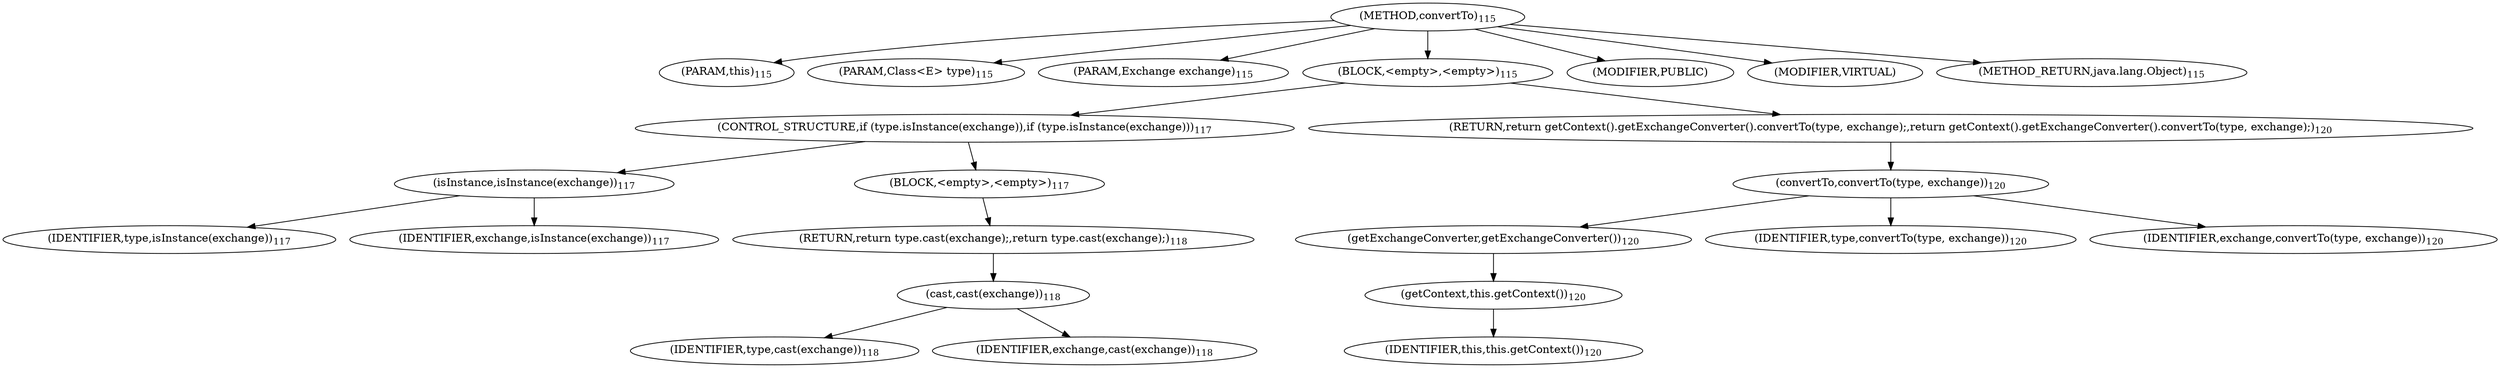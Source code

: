 digraph "convertTo" {  
"269" [label = <(METHOD,convertTo)<SUB>115</SUB>> ]
"19" [label = <(PARAM,this)<SUB>115</SUB>> ]
"270" [label = <(PARAM,Class&lt;E&gt; type)<SUB>115</SUB>> ]
"271" [label = <(PARAM,Exchange exchange)<SUB>115</SUB>> ]
"272" [label = <(BLOCK,&lt;empty&gt;,&lt;empty&gt;)<SUB>115</SUB>> ]
"273" [label = <(CONTROL_STRUCTURE,if (type.isInstance(exchange)),if (type.isInstance(exchange)))<SUB>117</SUB>> ]
"274" [label = <(isInstance,isInstance(exchange))<SUB>117</SUB>> ]
"275" [label = <(IDENTIFIER,type,isInstance(exchange))<SUB>117</SUB>> ]
"276" [label = <(IDENTIFIER,exchange,isInstance(exchange))<SUB>117</SUB>> ]
"277" [label = <(BLOCK,&lt;empty&gt;,&lt;empty&gt;)<SUB>117</SUB>> ]
"278" [label = <(RETURN,return type.cast(exchange);,return type.cast(exchange);)<SUB>118</SUB>> ]
"279" [label = <(cast,cast(exchange))<SUB>118</SUB>> ]
"280" [label = <(IDENTIFIER,type,cast(exchange))<SUB>118</SUB>> ]
"281" [label = <(IDENTIFIER,exchange,cast(exchange))<SUB>118</SUB>> ]
"282" [label = <(RETURN,return getContext().getExchangeConverter().convertTo(type, exchange);,return getContext().getExchangeConverter().convertTo(type, exchange);)<SUB>120</SUB>> ]
"283" [label = <(convertTo,convertTo(type, exchange))<SUB>120</SUB>> ]
"284" [label = <(getExchangeConverter,getExchangeConverter())<SUB>120</SUB>> ]
"285" [label = <(getContext,this.getContext())<SUB>120</SUB>> ]
"18" [label = <(IDENTIFIER,this,this.getContext())<SUB>120</SUB>> ]
"286" [label = <(IDENTIFIER,type,convertTo(type, exchange))<SUB>120</SUB>> ]
"287" [label = <(IDENTIFIER,exchange,convertTo(type, exchange))<SUB>120</SUB>> ]
"288" [label = <(MODIFIER,PUBLIC)> ]
"289" [label = <(MODIFIER,VIRTUAL)> ]
"290" [label = <(METHOD_RETURN,java.lang.Object)<SUB>115</SUB>> ]
  "269" -> "19" 
  "269" -> "270" 
  "269" -> "271" 
  "269" -> "272" 
  "269" -> "288" 
  "269" -> "289" 
  "269" -> "290" 
  "272" -> "273" 
  "272" -> "282" 
  "273" -> "274" 
  "273" -> "277" 
  "274" -> "275" 
  "274" -> "276" 
  "277" -> "278" 
  "278" -> "279" 
  "279" -> "280" 
  "279" -> "281" 
  "282" -> "283" 
  "283" -> "284" 
  "283" -> "286" 
  "283" -> "287" 
  "284" -> "285" 
  "285" -> "18" 
}
